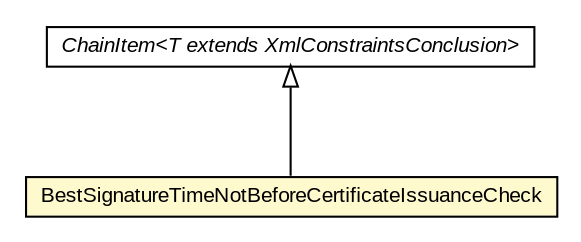#!/usr/local/bin/dot
#
# Class diagram 
# Generated by UMLGraph version R5_6-24-gf6e263 (http://www.umlgraph.org/)
#

digraph G {
	edge [fontname="arial",fontsize=10,labelfontname="arial",labelfontsize=10];
	node [fontname="arial",fontsize=10,shape=plaintext];
	nodesep=0.25;
	ranksep=0.5;
	// eu.europa.esig.dss.validation.process.ChainItem<T extends eu.europa.esig.dss.jaxb.detailedreport.XmlConstraintsConclusion>
	c181244 [label=<<table title="eu.europa.esig.dss.validation.process.ChainItem" border="0" cellborder="1" cellspacing="0" cellpadding="2" port="p" href="../../ChainItem.html">
		<tr><td><table border="0" cellspacing="0" cellpadding="1">
<tr><td align="center" balign="center"><font face="arial italic"> ChainItem&lt;T extends XmlConstraintsConclusion&gt; </font></td></tr>
		</table></td></tr>
		</table>>, URL="../../ChainItem.html", fontname="arial", fontcolor="black", fontsize=10.0];
	// eu.europa.esig.dss.validation.process.vpfltvd.checks.BestSignatureTimeNotBeforeCertificateIssuanceCheck
	c181395 [label=<<table title="eu.europa.esig.dss.validation.process.vpfltvd.checks.BestSignatureTimeNotBeforeCertificateIssuanceCheck" border="0" cellborder="1" cellspacing="0" cellpadding="2" port="p" bgcolor="lemonChiffon" href="./BestSignatureTimeNotBeforeCertificateIssuanceCheck.html">
		<tr><td><table border="0" cellspacing="0" cellpadding="1">
<tr><td align="center" balign="center"> BestSignatureTimeNotBeforeCertificateIssuanceCheck </td></tr>
		</table></td></tr>
		</table>>, URL="./BestSignatureTimeNotBeforeCertificateIssuanceCheck.html", fontname="arial", fontcolor="black", fontsize=10.0];
	//eu.europa.esig.dss.validation.process.vpfltvd.checks.BestSignatureTimeNotBeforeCertificateIssuanceCheck extends eu.europa.esig.dss.validation.process.ChainItem<eu.europa.esig.dss.jaxb.detailedreport.XmlValidationProcessLongTermData>
	c181244:p -> c181395:p [dir=back,arrowtail=empty];
}

